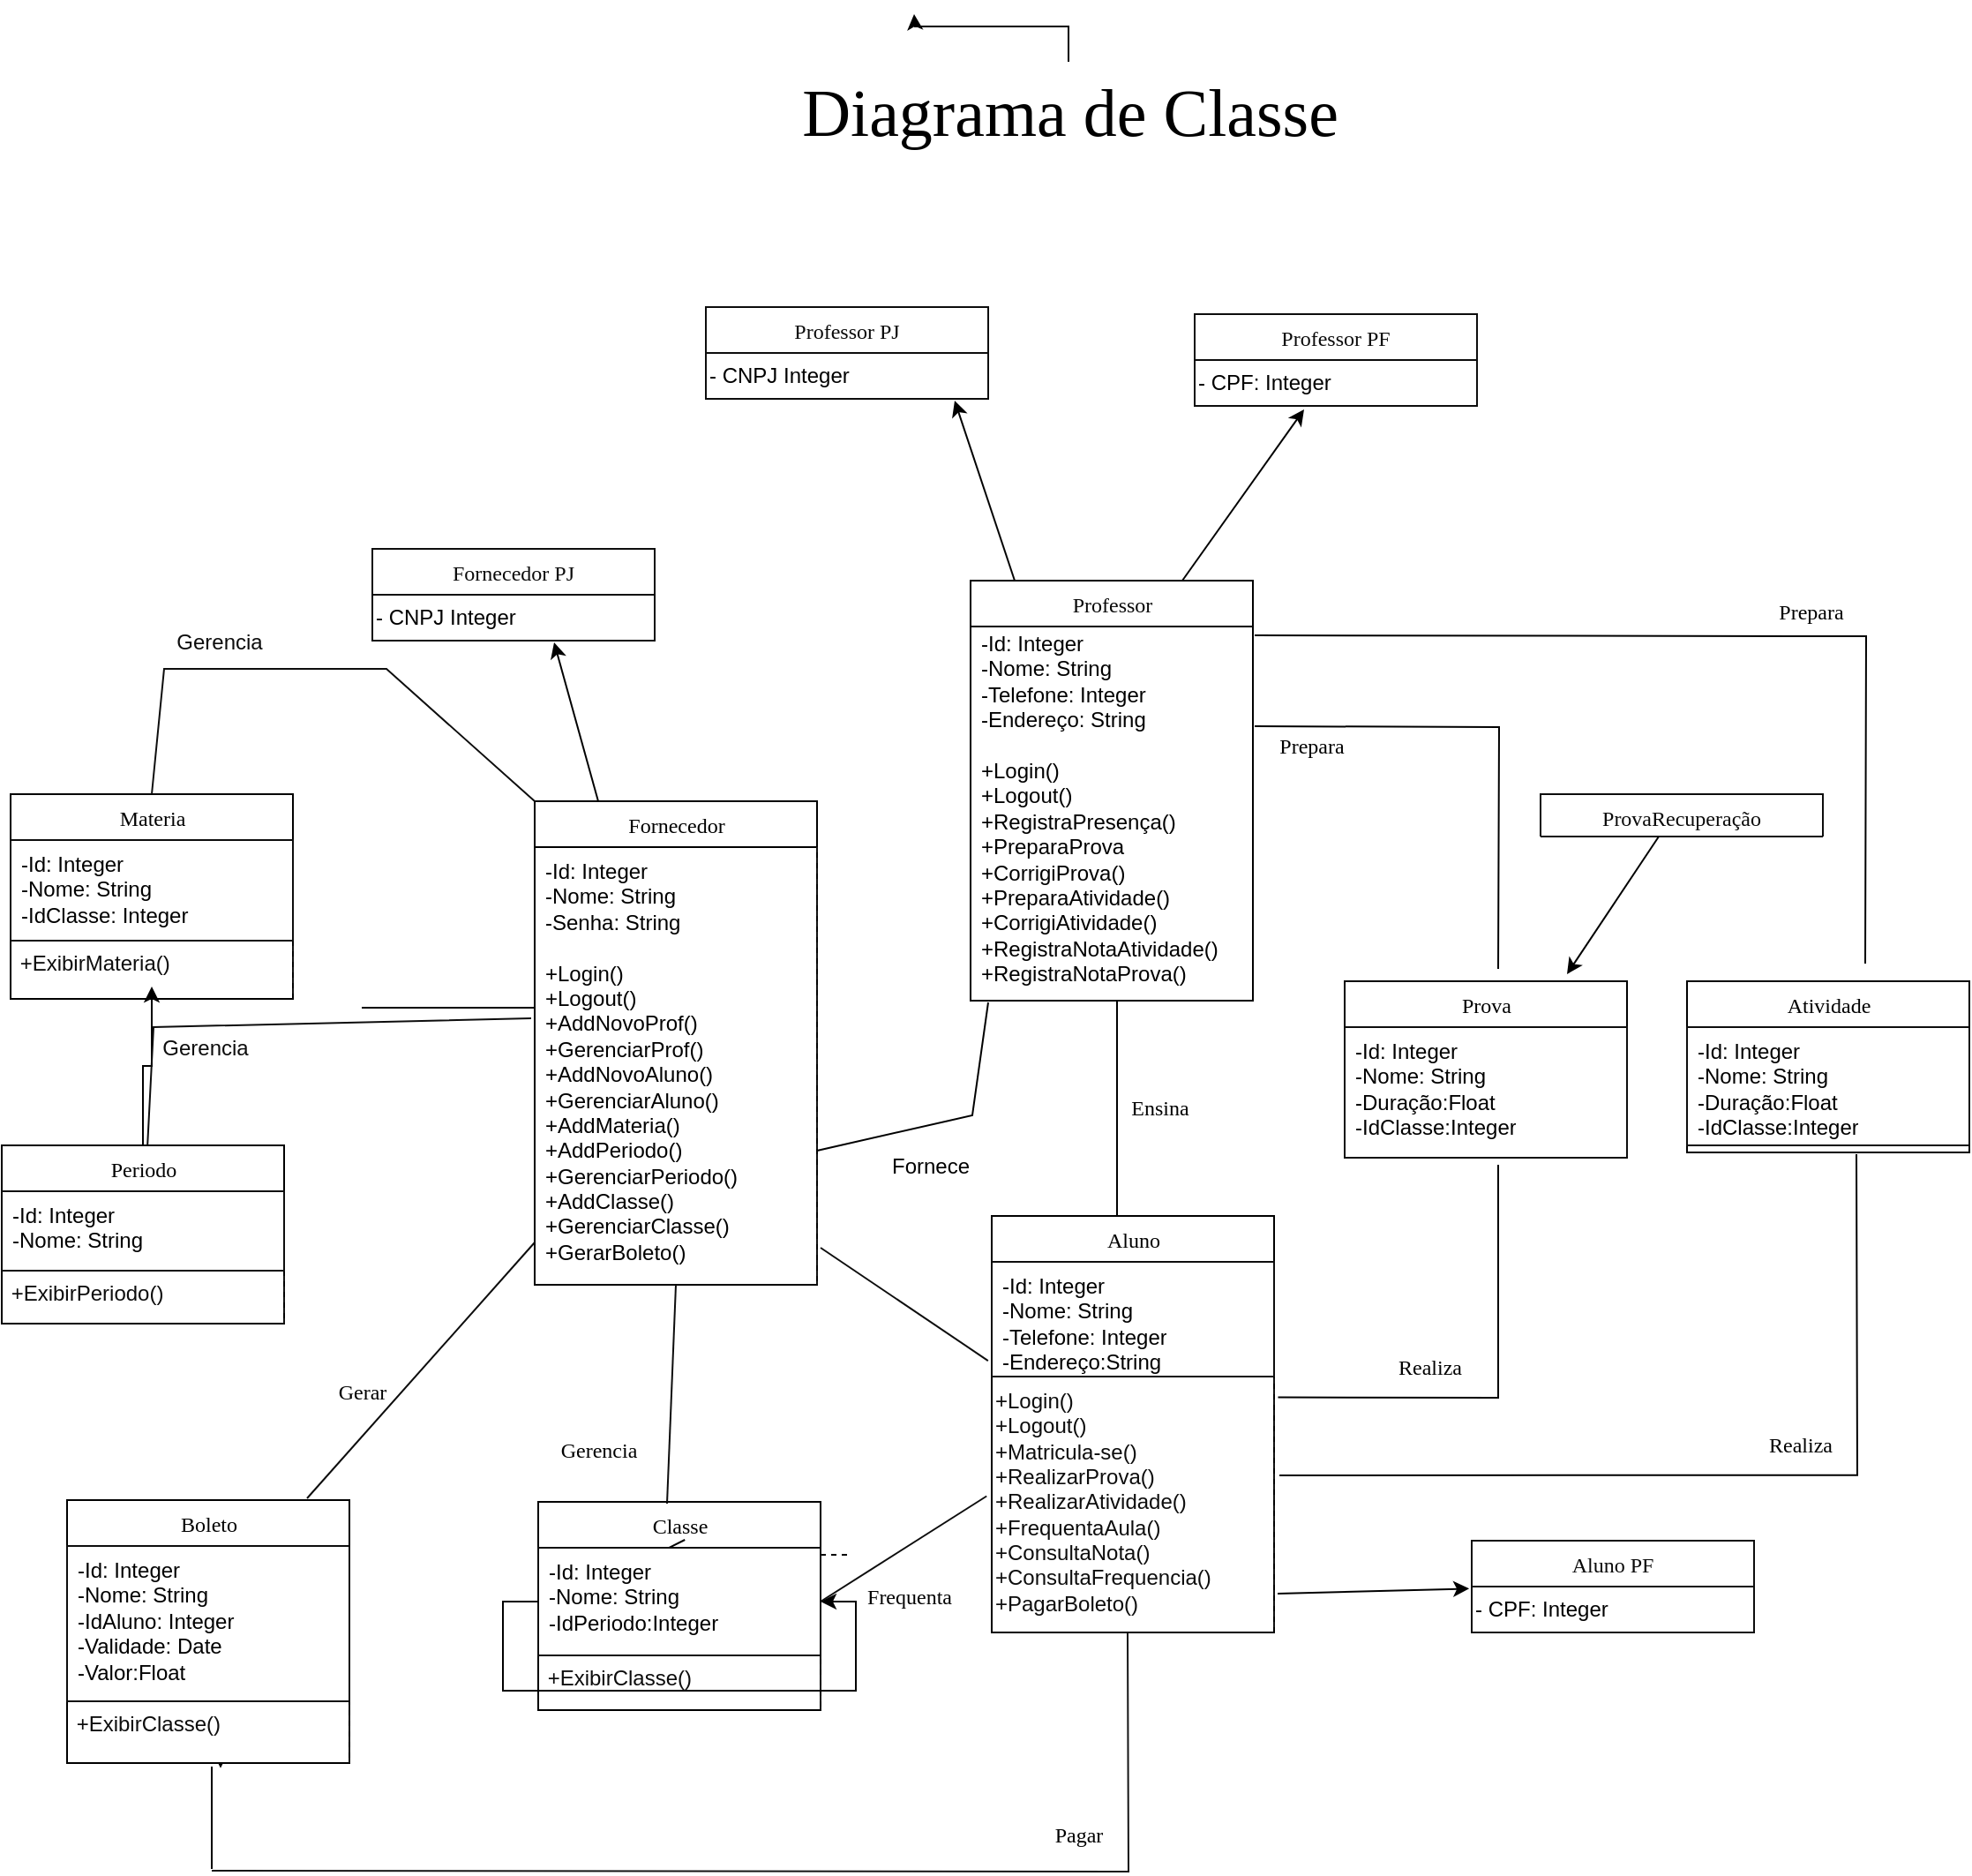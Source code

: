 <mxfile version="21.3.8" type="github">
  <diagram name="Page-1" id="9f46799a-70d6-7492-0946-bef42562c5a5">
    <mxGraphModel dx="2534" dy="1646" grid="0" gridSize="10" guides="1" tooltips="1" connect="1" arrows="1" fold="1" page="1" pageScale="1" pageWidth="1100" pageHeight="850" background="#ffffff" math="0" shadow="0">
      <root>
        <mxCell id="0" />
        <mxCell id="1" parent="0" />
        <mxCell id="78961159f06e98e8-30" value="Professor" style="swimlane;fontStyle=0;align=center;verticalAlign=top;childLayout=stackLayout;horizontal=1;startSize=26;horizontalStack=0;resizeParent=1;resizeLast=0;collapsible=1;marginBottom=0;swimlaneFillColor=#ffffff;rounded=0;shadow=0;comic=0;labelBackgroundColor=none;strokeWidth=1;fillColor=none;fontFamily=Verdana;fontSize=12;strokeColor=#000000;movable=1;resizable=1;rotatable=1;deletable=1;editable=1;locked=0;connectable=1;fontColor=#080808;html=1;spacingTop=0;flipH=1;flipV=0;container=1;" parent="1" vertex="1">
          <mxGeometry x="430" y="80" width="160" height="238" as="geometry" />
        </mxCell>
        <mxCell id="78961159f06e98e8-129" style="edgeStyle=elbowEdgeStyle;html=1;labelBackgroundColor=none;startFill=0;startSize=8;endArrow=open;endFill=0;endSize=16;fontFamily=Verdana;fontSize=12;elbow=vertical;dashed=1;" parent="1" edge="1">
          <mxGeometry relative="1" as="geometry">
            <mxPoint x="360" y="632" as="sourcePoint" />
            <mxPoint x="250" y="632" as="targetPoint" />
          </mxGeometry>
        </mxCell>
        <mxCell id="78961159f06e98e8-130" style="edgeStyle=elbowEdgeStyle;html=1;labelBackgroundColor=none;startFill=0;startSize=8;endArrow=diamondThin;endFill=0;endSize=16;fontFamily=Verdana;fontSize=12;elbow=vertical;" parent="1" edge="1">
          <mxGeometry relative="1" as="geometry">
            <mxPoint x="550" y="617" as="sourcePoint" />
            <mxPoint x="520" y="617" as="targetPoint" />
          </mxGeometry>
        </mxCell>
        <mxCell id="78961159f06e98e8-19" value="" style="line;html=1;strokeWidth=1;fillColor=none;align=left;verticalAlign=middle;spacingTop=-1;spacingLeft=3;spacingRight=3;rotatable=0;labelPosition=right;points=[];portConstraint=eastwest;" parent="1" vertex="1">
          <mxGeometry x="85" y="318" width="160" height="8" as="geometry" />
        </mxCell>
        <mxCell id="i15EN86YlzW4GTnRnOII-8" value="&lt;span style=&quot;font-weight: normal;&quot;&gt;Fornecedor&lt;/span&gt;" style="swimlane;fontStyle=1;align=center;verticalAlign=top;childLayout=stackLayout;horizontal=1;startSize=26;horizontalStack=0;resizeParent=1;resizeLast=0;collapsible=1;marginBottom=0;swimlaneFillColor=#ffffff;rounded=0;shadow=0;comic=0;labelBackgroundColor=none;strokeWidth=1;fillColor=none;fontFamily=Verdana;fontSize=12;strokeColor=#000000;swimlaneLine=1;fontColor=#000000;html=1;container=0;movable=1;resizable=1;rotatable=1;deletable=1;editable=1;locked=0;connectable=1;swimlaneHead=1;separatorColor=#121212;allowArrows=1;backgroundOutline=0;" vertex="1" parent="1">
          <mxGeometry x="183" y="205" width="160" height="274" as="geometry">
            <mxRectangle x="190" y="212" width="111" height="26" as="alternateBounds" />
          </mxGeometry>
        </mxCell>
        <mxCell id="i15EN86YlzW4GTnRnOII-9" value="&lt;font color=&quot;#000000&quot;&gt;-Id: Integer&lt;br&gt;-Nome: String&lt;br&gt;-Senha: String&lt;br&gt;&lt;br&gt;+Login()&lt;br&gt;+Logout()&lt;br&gt;+AddNovoProf()&lt;br&gt;+GerenciarProf()&lt;br&gt;+AddNovoAluno()&lt;br&gt;+GerenciarAluno()&lt;br&gt;+AddMateria()&lt;br&gt;+AddPeriodo()&lt;br&gt;+GerenciarPeriodo()&lt;br&gt;+AddClasse()&lt;br&gt;+GerenciarClasse()&lt;br&gt;+GerarBoleto()&lt;br&gt;&lt;/font&gt;" style="text;html=1;strokeColor=none;fillColor=none;align=left;verticalAlign=top;spacingLeft=4;spacingRight=4;whiteSpace=wrap;overflow=hidden;rotatable=0;points=[[0,0.5],[1,0.5]];portConstraint=eastwest;movable=0;resizable=0;deletable=0;editable=0;locked=1;connectable=0;" vertex="1" parent="i15EN86YlzW4GTnRnOII-8">
          <mxGeometry y="26" width="160" height="239" as="geometry" />
        </mxCell>
        <mxCell id="78961159f06e98e8-31" value="&lt;font color=&quot;#000000&quot;&gt;-Id: Integer&lt;br&gt;-Nome: String&lt;br&gt;-Telefone: Integer&lt;br&gt;-Endereço: String&lt;br&gt;&amp;nbsp;&lt;br&gt;+Login()&lt;br&gt;+Logout()&lt;br&gt;+RegistraPresença()&lt;br&gt;+PreparaProva&lt;br&gt;+CorrigiProva()&lt;br&gt;+PreparaAtividade()&lt;br&gt;+CorrigiAtividade()&lt;br&gt;+RegistraNotaAtividade()&lt;br&gt;+RegistraNotaProva()&lt;br&gt;&lt;/font&gt;" style="text;html=1;strokeColor=none;fillColor=none;align=left;verticalAlign=top;spacingLeft=4;spacingRight=4;whiteSpace=wrap;overflow=hidden;rotatable=0;points=[[0,0.5],[1,0.5]];portConstraint=eastwest;shadow=0;rounded=0;glass=0;container=0;movable=0;resizable=0;deletable=0;editable=0;locked=1;connectable=0;" parent="1" vertex="1" collapsed="1">
          <mxGeometry x="430" y="102" width="161" height="206" as="geometry">
            <mxRectangle x="430" y="106" width="160" height="26" as="alternateBounds" />
          </mxGeometry>
        </mxCell>
        <mxCell id="i15EN86YlzW4GTnRnOII-83" value="&lt;font face=&quot;Verdana&quot; style=&quot;font-weight: normal;&quot; color=&quot;#0a0a0a&quot;&gt;Professor PJ&lt;/font&gt;" style="swimlane;fontStyle=1;align=center;verticalAlign=top;childLayout=stackLayout;horizontal=1;startSize=26;horizontalStack=0;resizeParent=1;resizeParentMax=0;resizeLast=0;collapsible=1;marginBottom=0;whiteSpace=wrap;html=1;fontFamily=Helvetica;fontSize=12;fontColor=default;fillColor=none;gradientColor=none;strokeColor=#0D0D0D;swimlaneLine=1;container=0;movable=1;resizable=1;rotatable=1;deletable=1;editable=1;locked=0;connectable=1;" vertex="1" parent="1">
          <mxGeometry x="280" y="-75" width="160" height="52" as="geometry">
            <mxRectangle x="676" y="-161" width="110" height="26" as="alternateBounds" />
          </mxGeometry>
        </mxCell>
        <mxCell id="i15EN86YlzW4GTnRnOII-84" value="&lt;font color=&quot;#000000&quot;&gt;- CNPJ Integer&lt;/font&gt;" style="text;html=1;align=left;verticalAlign=middle;resizable=0;points=[];autosize=1;strokeColor=none;fillColor=none;movable=0;rotatable=0;deletable=0;editable=0;locked=1;connectable=0;" vertex="1" parent="i15EN86YlzW4GTnRnOII-83">
          <mxGeometry y="26" width="160" height="26" as="geometry" />
        </mxCell>
        <mxCell id="i15EN86YlzW4GTnRnOII-89" value="" style="endArrow=classic;html=1;rounded=0;strokeColor=#000000;movable=0;resizable=0;rotatable=0;deletable=0;editable=0;locked=1;connectable=0;" edge="1" parent="1">
          <mxGeometry width="50" height="50" relative="1" as="geometry">
            <mxPoint x="219" y="205" as="sourcePoint" />
            <mxPoint x="194" y="115" as="targetPoint" />
          </mxGeometry>
        </mxCell>
        <mxCell id="i15EN86YlzW4GTnRnOII-90" value="&lt;font face=&quot;Verdana&quot; color=&quot;#0a0a0a&quot;&gt;&lt;span style=&quot;font-weight: 400;&quot;&gt;Fornecedor PJ&lt;/span&gt;&lt;/font&gt;" style="swimlane;fontStyle=1;align=center;verticalAlign=top;childLayout=stackLayout;horizontal=1;startSize=26;horizontalStack=0;resizeParent=1;resizeParentMax=0;resizeLast=0;collapsible=1;marginBottom=0;whiteSpace=wrap;html=1;fontFamily=Helvetica;fontSize=12;fontColor=default;fillColor=none;gradientColor=none;strokeColor=#0D0D0D;swimlaneLine=1;container=0;movable=0;resizable=0;rotatable=0;deletable=0;editable=0;locked=1;connectable=0;" vertex="1" parent="1">
          <mxGeometry x="91" y="62" width="160" height="52" as="geometry">
            <mxRectangle x="676" y="-161" width="110" height="26" as="alternateBounds" />
          </mxGeometry>
        </mxCell>
        <mxCell id="i15EN86YlzW4GTnRnOII-91" value="&lt;font color=&quot;#000000&quot;&gt;- CNPJ Integer&lt;/font&gt;" style="text;html=1;align=left;verticalAlign=middle;resizable=1;points=[];autosize=1;strokeColor=none;fillColor=none;movable=1;rotatable=1;deletable=1;editable=1;locked=0;connectable=1;" vertex="1" parent="i15EN86YlzW4GTnRnOII-90">
          <mxGeometry y="26" width="160" height="26" as="geometry" />
        </mxCell>
        <mxCell id="i15EN86YlzW4GTnRnOII-92" value="" style="endArrow=classic;html=1;rounded=0;strokeColor=#000000;movable=1;resizable=1;rotatable=1;deletable=1;editable=1;locked=0;connectable=1;" edge="1" parent="1">
          <mxGeometry width="50" height="50" relative="1" as="geometry">
            <mxPoint x="455" y="80" as="sourcePoint" />
            <mxPoint x="421" y="-22" as="targetPoint" />
          </mxGeometry>
        </mxCell>
        <mxCell id="i15EN86YlzW4GTnRnOII-93" value="" style="endArrow=classic;html=1;rounded=0;strokeColor=#000000;exitX=0.75;exitY=0;exitDx=0;exitDy=0;movable=1;resizable=1;rotatable=1;deletable=1;editable=1;locked=0;connectable=1;" edge="1" parent="1" source="78961159f06e98e8-30">
          <mxGeometry width="50" height="50" relative="1" as="geometry">
            <mxPoint x="465" y="90" as="sourcePoint" />
            <mxPoint x="619" y="-17" as="targetPoint" />
            <Array as="points" />
          </mxGeometry>
        </mxCell>
        <mxCell id="i15EN86YlzW4GTnRnOII-94" value="" style="endArrow=none;html=1;rounded=0;strokeColor=#000000;" edge="1" parent="1">
          <mxGeometry width="50" height="50" relative="1" as="geometry">
            <mxPoint x="343" y="403" as="sourcePoint" />
            <mxPoint x="440" y="319" as="targetPoint" />
            <Array as="points">
              <mxPoint x="431" y="383" />
            </Array>
          </mxGeometry>
        </mxCell>
        <mxCell id="i15EN86YlzW4GTnRnOII-95" value="&lt;font color=&quot;#000000&quot;&gt;Fornece&lt;/font&gt;" style="text;html=1;align=center;verticalAlign=middle;resizable=0;points=[];autosize=1;strokeColor=none;fillColor=none;movable=0;rotatable=0;deletable=0;editable=0;locked=1;connectable=0;" vertex="1" parent="1">
          <mxGeometry x="376" y="399" width="62" height="26" as="geometry" />
        </mxCell>
        <mxCell id="i15EN86YlzW4GTnRnOII-111" value="&lt;span style=&quot;font-weight: 400;&quot;&gt;Materia&lt;/span&gt;" style="swimlane;fontStyle=1;align=center;verticalAlign=top;childLayout=stackLayout;horizontal=1;startSize=26;horizontalStack=0;resizeParent=1;resizeLast=0;collapsible=1;marginBottom=0;swimlaneFillColor=#ffffff;rounded=0;shadow=0;comic=0;labelBackgroundColor=none;strokeWidth=1;fillColor=none;fontFamily=Verdana;fontSize=12;strokeColor=#000000;swimlaneLine=1;fontColor=#000000;html=1;container=0;movable=1;resizable=1;rotatable=1;deletable=1;editable=1;locked=0;connectable=1;swimlaneHead=1;separatorColor=#121212;allowArrows=1;backgroundOutline=0;" vertex="1" parent="1">
          <mxGeometry x="-114" y="201" width="160" height="116" as="geometry">
            <mxRectangle x="190" y="212" width="111" height="26" as="alternateBounds" />
          </mxGeometry>
        </mxCell>
        <mxCell id="i15EN86YlzW4GTnRnOII-112" value="&lt;font color=&quot;#000000&quot;&gt;-Id: Integer&lt;br&gt;-Nome: String&lt;br&gt;-IdClasse: Integer&lt;br&gt;&lt;br&gt;&lt;br&gt;&lt;/font&gt;" style="text;html=1;strokeColor=#0D0D0D;fillColor=none;align=left;verticalAlign=top;spacingLeft=4;spacingRight=4;whiteSpace=wrap;overflow=hidden;rotatable=1;points=[[0,0.5],[1,0.5]];portConstraint=eastwest;movable=1;resizable=1;deletable=1;editable=1;locked=0;connectable=1;" vertex="1" parent="i15EN86YlzW4GTnRnOII-111">
          <mxGeometry y="26" width="160" height="57" as="geometry" />
        </mxCell>
        <mxCell id="i15EN86YlzW4GTnRnOII-113" value="&lt;font color=&quot;#0d0d0d&quot;&gt;&amp;nbsp;+ExibirMateria()&lt;/font&gt;" style="text;html=1;align=left;verticalAlign=middle;resizable=0;points=[];autosize=1;strokeColor=none;fillColor=none;" vertex="1" parent="i15EN86YlzW4GTnRnOII-111">
          <mxGeometry y="83" width="160" height="26" as="geometry" />
        </mxCell>
        <mxCell id="i15EN86YlzW4GTnRnOII-114" value="" style="endArrow=none;html=1;rounded=0;strokeColor=#0D0D0D;movable=0;resizable=0;rotatable=0;deletable=0;editable=0;locked=1;connectable=0;" edge="1" parent="1">
          <mxGeometry width="50" height="50" relative="1" as="geometry">
            <mxPoint x="-34" y="201" as="sourcePoint" />
            <mxPoint x="183" y="205" as="targetPoint" />
            <Array as="points">
              <mxPoint x="-27" y="130" />
              <mxPoint x="99" y="130" />
            </Array>
          </mxGeometry>
        </mxCell>
        <mxCell id="i15EN86YlzW4GTnRnOII-116" value="&lt;font color=&quot;#0d0d0d&quot;&gt;Gerencia&lt;br&gt;&lt;/font&gt;" style="text;html=1;align=center;verticalAlign=middle;resizable=0;points=[];autosize=1;strokeColor=none;fillColor=none;" vertex="1" parent="1">
          <mxGeometry x="-30" y="102" width="67" height="26" as="geometry" />
        </mxCell>
        <mxCell id="i15EN86YlzW4GTnRnOII-124" value="" style="edgeStyle=orthogonalEdgeStyle;rounded=0;orthogonalLoop=1;jettySize=auto;html=1;" edge="1" parent="1" source="i15EN86YlzW4GTnRnOII-117" target="i15EN86YlzW4GTnRnOII-113">
          <mxGeometry relative="1" as="geometry" />
        </mxCell>
        <mxCell id="i15EN86YlzW4GTnRnOII-117" value="&lt;span style=&quot;font-weight: 400;&quot;&gt;Periodo&lt;/span&gt;" style="swimlane;fontStyle=1;align=center;verticalAlign=top;childLayout=stackLayout;horizontal=1;startSize=26;horizontalStack=0;resizeParent=1;resizeLast=0;collapsible=1;marginBottom=0;swimlaneFillColor=#ffffff;rounded=0;shadow=0;comic=0;labelBackgroundColor=none;strokeWidth=1;fillColor=none;fontFamily=Verdana;fontSize=12;strokeColor=#000000;swimlaneLine=1;fontColor=#000000;html=1;container=0;movable=1;resizable=1;rotatable=1;deletable=1;editable=1;locked=0;connectable=1;swimlaneHead=1;separatorColor=#121212;allowArrows=1;backgroundOutline=0;" vertex="1" parent="1">
          <mxGeometry x="-119" y="400" width="160" height="101" as="geometry">
            <mxRectangle x="190" y="212" width="111" height="26" as="alternateBounds" />
          </mxGeometry>
        </mxCell>
        <mxCell id="i15EN86YlzW4GTnRnOII-118" value="&lt;font color=&quot;#000000&quot;&gt;-Id: Integer&lt;br&gt;-Nome: String&lt;br&gt;&lt;/font&gt;" style="text;html=1;strokeColor=#0D0D0D;fillColor=none;align=left;verticalAlign=top;spacingLeft=4;spacingRight=4;whiteSpace=wrap;overflow=hidden;rotatable=1;points=[[0,0.5],[1,0.5]];portConstraint=eastwest;movable=1;resizable=1;deletable=1;editable=1;locked=0;connectable=1;" vertex="1" parent="i15EN86YlzW4GTnRnOII-117">
          <mxGeometry y="26" width="160" height="45" as="geometry" />
        </mxCell>
        <mxCell id="i15EN86YlzW4GTnRnOII-119" value="&lt;font color=&quot;#0d0d0d&quot;&gt;&amp;nbsp;+ExibirPeriodo()&lt;/font&gt;" style="text;html=1;align=left;verticalAlign=middle;resizable=0;points=[];autosize=1;strokeColor=none;fillColor=none;" vertex="1" parent="i15EN86YlzW4GTnRnOII-117">
          <mxGeometry y="71" width="160" height="26" as="geometry" />
        </mxCell>
        <mxCell id="i15EN86YlzW4GTnRnOII-123" value="" style="endArrow=none;html=1;rounded=0;strokeColor=#0D0D0D;movable=0;resizable=0;rotatable=0;deletable=0;editable=0;locked=1;connectable=0;" edge="1" parent="1" source="i15EN86YlzW4GTnRnOII-117">
          <mxGeometry width="50" height="50" relative="1" as="geometry">
            <mxPoint x="-33" y="394" as="sourcePoint" />
            <mxPoint x="-33" y="333" as="targetPoint" />
            <Array as="points">
              <mxPoint x="-33" y="333" />
              <mxPoint x="181" y="328" />
            </Array>
          </mxGeometry>
        </mxCell>
        <mxCell id="i15EN86YlzW4GTnRnOII-125" value="&lt;font color=&quot;#0d0d0d&quot;&gt;Gerencia&lt;/font&gt;" style="text;html=1;align=center;verticalAlign=middle;resizable=0;points=[];autosize=1;strokeColor=none;fillColor=none;" vertex="1" parent="1">
          <mxGeometry x="-38" y="332" width="67" height="26" as="geometry" />
        </mxCell>
        <mxCell id="i15EN86YlzW4GTnRnOII-130" style="edgeStyle=orthogonalEdgeStyle;rounded=0;orthogonalLoop=1;jettySize=auto;html=1;exitX=0.5;exitY=1;exitDx=0;exitDy=0;fontFamily=Verdana;fontSize=12;fontColor=#000000;startSize=26;" edge="1" parent="1" source="i15EN86YlzW4GTnRnOII-126">
          <mxGeometry relative="1" as="geometry">
            <mxPoint x="5" y="752.833" as="targetPoint" />
          </mxGeometry>
        </mxCell>
        <mxCell id="i15EN86YlzW4GTnRnOII-131" style="edgeStyle=orthogonalEdgeStyle;rounded=0;orthogonalLoop=1;jettySize=auto;html=1;exitX=0.5;exitY=1;exitDx=0;exitDy=0;fontFamily=Verdana;fontSize=12;fontColor=#000000;startSize=26;" edge="1" parent="1" source="i15EN86YlzW4GTnRnOII-126">
          <mxGeometry relative="1" as="geometry">
            <mxPoint x="5" y="712" as="targetPoint" />
          </mxGeometry>
        </mxCell>
        <mxCell id="i15EN86YlzW4GTnRnOII-126" value="&lt;span style=&quot;font-weight: 400;&quot;&gt;Boleto&lt;/span&gt;" style="swimlane;fontStyle=1;align=center;verticalAlign=top;childLayout=stackLayout;horizontal=1;startSize=26;horizontalStack=0;resizeParent=1;resizeLast=0;collapsible=1;marginBottom=0;swimlaneFillColor=#ffffff;rounded=0;shadow=0;comic=0;labelBackgroundColor=none;strokeWidth=1;fillColor=none;fontFamily=Verdana;fontSize=12;strokeColor=#000000;swimlaneLine=1;fontColor=#000000;html=1;container=0;movable=1;resizable=1;rotatable=1;deletable=1;editable=1;locked=0;connectable=1;swimlaneHead=1;separatorColor=#121212;allowArrows=1;backgroundOutline=0;" vertex="1" parent="1">
          <mxGeometry x="-82" y="601" width="160" height="149" as="geometry">
            <mxRectangle x="190" y="212" width="111" height="26" as="alternateBounds" />
          </mxGeometry>
        </mxCell>
        <mxCell id="i15EN86YlzW4GTnRnOII-127" value="&lt;font color=&quot;#000000&quot;&gt;-Id: Integer&lt;br&gt;-Nome: String&lt;br&gt;-IdAluno: Integer&lt;br&gt;-Validade: Date&lt;br&gt;-Valor:Float&lt;br&gt;&lt;/font&gt;" style="text;html=1;strokeColor=#0D0D0D;fillColor=none;align=left;verticalAlign=top;spacingLeft=4;spacingRight=4;whiteSpace=wrap;overflow=hidden;rotatable=1;points=[[0,0.5],[1,0.5]];portConstraint=eastwest;movable=1;resizable=1;deletable=1;editable=1;locked=0;connectable=1;" vertex="1" parent="i15EN86YlzW4GTnRnOII-126">
          <mxGeometry y="26" width="160" height="88" as="geometry" />
        </mxCell>
        <mxCell id="i15EN86YlzW4GTnRnOII-128" value="&lt;font color=&quot;#0d0d0d&quot;&gt;&amp;nbsp;+ExibirClasse()&lt;/font&gt;" style="text;html=1;align=left;verticalAlign=middle;resizable=0;points=[];autosize=1;strokeColor=none;fillColor=none;" vertex="1" parent="i15EN86YlzW4GTnRnOII-126">
          <mxGeometry y="114" width="160" height="26" as="geometry" />
        </mxCell>
        <mxCell id="i15EN86YlzW4GTnRnOII-133" value="" style="endArrow=none;html=1;rounded=0;fontFamily=Verdana;fontSize=12;fontColor=#000000;startSize=26;strokeColor=#0D0D0D;" edge="1" parent="1">
          <mxGeometry width="50" height="50" relative="1" as="geometry">
            <mxPoint x="54" y="600" as="sourcePoint" />
            <mxPoint x="183" y="455" as="targetPoint" />
          </mxGeometry>
        </mxCell>
        <mxCell id="i15EN86YlzW4GTnRnOII-134" value="Gerar" style="text;html=1;align=center;verticalAlign=middle;resizable=0;points=[];autosize=1;strokeColor=none;fillColor=none;fontSize=12;fontFamily=Verdana;fontColor=#000000;" vertex="1" parent="1">
          <mxGeometry x="59" y="527" width="52" height="26" as="geometry" />
        </mxCell>
        <mxCell id="i15EN86YlzW4GTnRnOII-135" value="&lt;span style=&quot;font-weight: 400;&quot;&gt;Classe&lt;/span&gt;" style="swimlane;fontStyle=1;align=center;verticalAlign=top;childLayout=stackLayout;horizontal=1;startSize=26;horizontalStack=0;resizeParent=1;resizeLast=0;collapsible=1;marginBottom=0;swimlaneFillColor=#ffffff;rounded=0;shadow=0;comic=0;labelBackgroundColor=none;strokeWidth=1;fillColor=none;fontFamily=Verdana;fontSize=12;strokeColor=#000000;swimlaneLine=1;fontColor=#000000;html=1;container=0;movable=1;resizable=1;rotatable=1;deletable=1;editable=1;locked=0;connectable=1;swimlaneHead=1;separatorColor=#121212;allowArrows=1;backgroundOutline=0;" vertex="1" parent="1">
          <mxGeometry x="185" y="602" width="160" height="118" as="geometry">
            <mxRectangle x="190" y="212" width="111" height="26" as="alternateBounds" />
          </mxGeometry>
        </mxCell>
        <mxCell id="i15EN86YlzW4GTnRnOII-136" value="&lt;font color=&quot;#000000&quot;&gt;-Id: Integer&lt;br&gt;-Nome: String&lt;br&gt;-IdPeriodo:Integer&lt;br&gt;&lt;/font&gt;" style="text;html=1;strokeColor=#0D0D0D;fillColor=none;align=left;verticalAlign=top;spacingLeft=4;spacingRight=4;whiteSpace=wrap;overflow=hidden;rotatable=1;points=[[0,0.5],[1,0.5]];portConstraint=eastwest;movable=1;resizable=1;deletable=1;editable=1;locked=0;connectable=1;" vertex="1" parent="i15EN86YlzW4GTnRnOII-135">
          <mxGeometry y="26" width="160" height="61" as="geometry" />
        </mxCell>
        <mxCell id="i15EN86YlzW4GTnRnOII-137" value="&lt;font color=&quot;#0d0d0d&quot;&gt;&amp;nbsp;+ExibirClasse()&lt;/font&gt;" style="text;html=1;align=left;verticalAlign=middle;resizable=0;points=[];autosize=1;strokeColor=none;fillColor=none;" vertex="1" parent="i15EN86YlzW4GTnRnOII-135">
          <mxGeometry y="87" width="160" height="26" as="geometry" />
        </mxCell>
        <mxCell id="i15EN86YlzW4GTnRnOII-145" style="edgeStyle=orthogonalEdgeStyle;rounded=0;orthogonalLoop=1;jettySize=auto;html=1;entryX=1;entryY=0.5;entryDx=0;entryDy=0;fontFamily=Verdana;fontSize=12;fontColor=#000000;startSize=26;" edge="1" parent="i15EN86YlzW4GTnRnOII-135" source="i15EN86YlzW4GTnRnOII-136" target="i15EN86YlzW4GTnRnOII-136">
          <mxGeometry relative="1" as="geometry" />
        </mxCell>
        <mxCell id="i15EN86YlzW4GTnRnOII-138" value="" style="endArrow=none;html=1;rounded=0;fontFamily=Verdana;fontSize=12;fontColor=#000000;startSize=26;strokeColor=#0D0D0D;entryX=0.5;entryY=1;entryDx=0;entryDy=0;" edge="1" parent="1" target="i15EN86YlzW4GTnRnOII-8">
          <mxGeometry width="50" height="50" relative="1" as="geometry">
            <mxPoint x="258" y="603" as="sourcePoint" />
            <mxPoint x="261" y="493" as="targetPoint" />
          </mxGeometry>
        </mxCell>
        <mxCell id="i15EN86YlzW4GTnRnOII-139" value="Gerencia&lt;br&gt;" style="text;html=1;align=center;verticalAlign=middle;resizable=0;points=[];autosize=1;strokeColor=none;fillColor=none;fontSize=12;fontFamily=Verdana;fontColor=#000000;" vertex="1" parent="1">
          <mxGeometry x="183" y="560" width="71" height="26" as="geometry" />
        </mxCell>
        <mxCell id="i15EN86YlzW4GTnRnOII-140" value="&lt;span style=&quot;font-weight: 400;&quot;&gt;Aluno&lt;/span&gt;" style="swimlane;fontStyle=1;align=center;verticalAlign=top;childLayout=stackLayout;horizontal=1;startSize=26;horizontalStack=0;resizeParent=1;resizeLast=0;collapsible=1;marginBottom=0;swimlaneFillColor=#ffffff;rounded=0;shadow=0;comic=0;labelBackgroundColor=none;strokeWidth=1;fillColor=none;fontFamily=Verdana;fontSize=12;strokeColor=#000000;swimlaneLine=1;fontColor=#000000;html=1;container=0;movable=0;resizable=0;rotatable=0;deletable=0;editable=0;locked=1;connectable=0;swimlaneHead=1;separatorColor=#121212;allowArrows=1;backgroundOutline=0;" vertex="1" parent="1">
          <mxGeometry x="442" y="440" width="160" height="236" as="geometry">
            <mxRectangle x="190" y="212" width="111" height="26" as="alternateBounds" />
          </mxGeometry>
        </mxCell>
        <mxCell id="i15EN86YlzW4GTnRnOII-141" value="&lt;font color=&quot;#000000&quot;&gt;-Id: Integer&lt;br&gt;-Nome: String&lt;br&gt;-Telefone: Integer&lt;br&gt;-Endereço:String&lt;br&gt;&lt;/font&gt;" style="text;html=1;strokeColor=#0D0D0D;fillColor=none;align=left;verticalAlign=top;spacingLeft=4;spacingRight=4;whiteSpace=wrap;overflow=hidden;rotatable=1;points=[[0,0.5],[1,0.5]];portConstraint=eastwest;movable=1;resizable=1;deletable=1;editable=1;locked=0;connectable=1;" vertex="1" parent="i15EN86YlzW4GTnRnOII-140">
          <mxGeometry y="26" width="160" height="65" as="geometry" />
        </mxCell>
        <mxCell id="i15EN86YlzW4GTnRnOII-142" value="&lt;font color=&quot;#0d0d0d&quot;&gt;+Login()&lt;br&gt;+Logout()&lt;br&gt;+Matricula-se()&lt;br&gt;+RealizarProva()&lt;br&gt;+RealizarAtividade()&lt;br&gt;+FrequentaAula()&lt;br&gt;+ConsultaNota()&lt;br&gt;+ConsultaFrequencia()&lt;br&gt;+PagarBoleto()&lt;br&gt;&lt;/font&gt;" style="text;html=1;align=left;verticalAlign=middle;resizable=0;points=[];autosize=1;strokeColor=none;fillColor=none;" vertex="1" parent="i15EN86YlzW4GTnRnOII-140">
          <mxGeometry y="91" width="160" height="142" as="geometry" />
        </mxCell>
        <mxCell id="i15EN86YlzW4GTnRnOII-143" value="" style="endArrow=none;html=1;rounded=0;fontFamily=Verdana;fontSize=12;fontColor=#000000;startSize=26;entryX=-0.013;entryY=0.862;entryDx=0;entryDy=0;entryPerimeter=0;strokeColor=#0D0D0D;" edge="1" parent="1" target="i15EN86YlzW4GTnRnOII-141">
          <mxGeometry width="50" height="50" relative="1" as="geometry">
            <mxPoint x="345" y="458" as="sourcePoint" />
            <mxPoint x="395" y="408" as="targetPoint" />
          </mxGeometry>
        </mxCell>
        <mxCell id="i15EN86YlzW4GTnRnOII-144" value="" style="endArrow=none;html=1;rounded=0;fontFamily=Verdana;fontSize=12;fontColor=#000000;startSize=26;entryX=-0.018;entryY=0.477;entryDx=0;entryDy=0;entryPerimeter=0;strokeColor=#0D0D0D;exitX=1;exitY=0.5;exitDx=0;exitDy=0;" edge="1" parent="1" source="i15EN86YlzW4GTnRnOII-136" target="i15EN86YlzW4GTnRnOII-142">
          <mxGeometry width="50" height="50" relative="1" as="geometry">
            <mxPoint x="352" y="662" as="sourcePoint" />
            <mxPoint x="402" y="612" as="targetPoint" />
          </mxGeometry>
        </mxCell>
        <mxCell id="i15EN86YlzW4GTnRnOII-146" value="Frequenta" style="text;html=1;align=center;verticalAlign=middle;resizable=0;points=[];autosize=1;strokeColor=none;fillColor=none;fontSize=12;fontFamily=Verdana;fontColor=#000000;" vertex="1" parent="1">
          <mxGeometry x="355" y="643" width="79" height="26" as="geometry" />
        </mxCell>
        <mxCell id="i15EN86YlzW4GTnRnOII-150" value="" style="endArrow=none;html=1;rounded=0;fontFamily=Verdana;fontSize=12;fontColor=#000000;startSize=26;edgeStyle=orthogonalEdgeStyle;strokeColor=#141414;" edge="1" parent="1">
          <mxGeometry width="50" height="50" relative="1" as="geometry">
            <mxPoint y="811" as="sourcePoint" />
            <mxPoint x="519" y="676" as="targetPoint" />
          </mxGeometry>
        </mxCell>
        <mxCell id="i15EN86YlzW4GTnRnOII-151" value="" style="endArrow=none;html=1;rounded=0;fontFamily=Verdana;fontSize=12;fontColor=#000000;startSize=26;strokeColor=#000000;" edge="1" parent="1">
          <mxGeometry width="50" height="50" relative="1" as="geometry">
            <mxPoint y="810" as="sourcePoint" />
            <mxPoint y="752" as="targetPoint" />
          </mxGeometry>
        </mxCell>
        <mxCell id="i15EN86YlzW4GTnRnOII-152" value="Pagar&lt;br&gt;" style="text;html=1;align=center;verticalAlign=middle;resizable=0;points=[];autosize=1;strokeColor=none;fillColor=none;fontSize=12;fontFamily=Verdana;fontColor=#000000;" vertex="1" parent="1">
          <mxGeometry x="465" y="778" width="52" height="26" as="geometry" />
        </mxCell>
        <mxCell id="i15EN86YlzW4GTnRnOII-155" value="&lt;font style=&quot;font-weight: normal;&quot; face=&quot;Verdana&quot; color=&quot;#0a0a0a&quot;&gt;Aluno PF&lt;/font&gt;" style="swimlane;fontStyle=1;align=center;verticalAlign=top;childLayout=stackLayout;horizontal=1;startSize=26;horizontalStack=0;resizeParent=1;resizeParentMax=0;resizeLast=0;collapsible=1;marginBottom=0;whiteSpace=wrap;html=1;fontFamily=Helvetica;fontSize=12;fontColor=default;fillColor=none;gradientColor=none;strokeColor=#0D0D0D;swimlaneLine=1;container=0;movable=1;resizable=1;rotatable=1;deletable=1;editable=1;locked=0;connectable=1;" vertex="1" parent="1">
          <mxGeometry x="714" y="624" width="160" height="52" as="geometry">
            <mxRectangle x="676" y="-161" width="110" height="26" as="alternateBounds" />
          </mxGeometry>
        </mxCell>
        <mxCell id="i15EN86YlzW4GTnRnOII-156" value="&lt;font color=&quot;#000000&quot;&gt;- CPF: Integer&lt;/font&gt;" style="text;html=1;align=left;verticalAlign=middle;resizable=1;points=[];autosize=1;strokeColor=none;fillColor=none;movable=1;rotatable=1;deletable=1;editable=1;locked=0;connectable=1;" vertex="1" parent="i15EN86YlzW4GTnRnOII-155">
          <mxGeometry y="26" width="160" height="26" as="geometry" />
        </mxCell>
        <mxCell id="i15EN86YlzW4GTnRnOII-157" value="" style="endArrow=classic;html=1;rounded=0;fontFamily=Verdana;fontSize=12;fontColor=#000000;startSize=26;entryX=-0.009;entryY=0.045;entryDx=0;entryDy=0;entryPerimeter=0;strokeColor=#000000;" edge="1" parent="1" target="i15EN86YlzW4GTnRnOII-156">
          <mxGeometry width="50" height="50" relative="1" as="geometry">
            <mxPoint x="604" y="654" as="sourcePoint" />
            <mxPoint x="654" y="604" as="targetPoint" />
          </mxGeometry>
        </mxCell>
        <mxCell id="i15EN86YlzW4GTnRnOII-158" value="" style="endArrow=none;html=1;rounded=0;fontFamily=Verdana;fontSize=12;fontColor=#000000;startSize=26;strokeColor=#000000;" edge="1" parent="1">
          <mxGeometry width="50" height="50" relative="1" as="geometry">
            <mxPoint x="513" y="440" as="sourcePoint" />
            <mxPoint x="513" y="318" as="targetPoint" />
          </mxGeometry>
        </mxCell>
        <mxCell id="i15EN86YlzW4GTnRnOII-159" value="Ensina" style="text;html=1;align=center;verticalAlign=middle;resizable=0;points=[];autosize=1;strokeColor=none;fillColor=none;fontSize=12;fontFamily=Verdana;fontColor=#000000;" vertex="1" parent="1">
          <mxGeometry x="508" y="366" width="58" height="26" as="geometry" />
        </mxCell>
        <mxCell id="i15EN86YlzW4GTnRnOII-160" value="&lt;span style=&quot;font-weight: 400;&quot;&gt;Prova&lt;/span&gt;" style="swimlane;fontStyle=1;align=center;verticalAlign=top;childLayout=stackLayout;horizontal=1;startSize=26;horizontalStack=0;resizeParent=1;resizeLast=0;collapsible=1;marginBottom=0;swimlaneFillColor=#ffffff;rounded=0;shadow=0;comic=0;labelBackgroundColor=none;strokeWidth=1;fillColor=none;fontFamily=Verdana;fontSize=12;strokeColor=#000000;swimlaneLine=1;fontColor=#000000;html=1;container=0;movable=1;resizable=1;rotatable=1;deletable=1;editable=1;locked=0;connectable=1;swimlaneHead=1;separatorColor=#121212;allowArrows=1;backgroundOutline=0;" vertex="1" parent="1">
          <mxGeometry x="642" y="307" width="160" height="100" as="geometry">
            <mxRectangle x="190" y="212" width="111" height="26" as="alternateBounds" />
          </mxGeometry>
        </mxCell>
        <mxCell id="i15EN86YlzW4GTnRnOII-161" value="&lt;font color=&quot;#000000&quot;&gt;-Id: Integer&lt;br&gt;-Nome: String&lt;br&gt;-Duração:Float&lt;br&gt;-IdClasse:Integer&lt;br&gt;&lt;/font&gt;" style="text;html=1;strokeColor=#0D0D0D;fillColor=none;align=left;verticalAlign=top;spacingLeft=4;spacingRight=4;whiteSpace=wrap;overflow=hidden;rotatable=1;points=[[0,0.5],[1,0.5]];portConstraint=eastwest;movable=1;resizable=1;deletable=1;editable=1;locked=0;connectable=1;" vertex="1" parent="i15EN86YlzW4GTnRnOII-160">
          <mxGeometry y="26" width="160" height="74" as="geometry" />
        </mxCell>
        <mxCell id="i15EN86YlzW4GTnRnOII-164" value="&lt;span style=&quot;font-weight: 400;&quot;&gt;Atividade&lt;/span&gt;" style="swimlane;fontStyle=1;align=center;verticalAlign=top;childLayout=stackLayout;horizontal=1;startSize=26;horizontalStack=0;resizeParent=1;resizeLast=0;collapsible=1;marginBottom=0;swimlaneFillColor=#ffffff;rounded=0;shadow=0;comic=0;labelBackgroundColor=none;strokeWidth=1;fillColor=none;fontFamily=Verdana;fontSize=12;strokeColor=#000000;swimlaneLine=1;fontColor=#000000;html=1;container=0;movable=1;resizable=1;rotatable=1;deletable=1;editable=1;locked=0;connectable=1;swimlaneHead=1;separatorColor=#121212;allowArrows=1;backgroundOutline=0;" vertex="1" parent="1">
          <mxGeometry x="836" y="307" width="160" height="97" as="geometry">
            <mxRectangle x="190" y="212" width="111" height="26" as="alternateBounds" />
          </mxGeometry>
        </mxCell>
        <mxCell id="i15EN86YlzW4GTnRnOII-165" value="&lt;font color=&quot;#000000&quot;&gt;-Id: Integer&lt;br&gt;-Nome: String&lt;br&gt;-Duração:Float&lt;br&gt;-IdClasse:Integer&lt;br&gt;&lt;/font&gt;" style="text;html=1;strokeColor=#0D0D0D;fillColor=none;align=left;verticalAlign=top;spacingLeft=4;spacingRight=4;whiteSpace=wrap;overflow=hidden;rotatable=1;points=[[0,0.5],[1,0.5]];portConstraint=eastwest;movable=1;resizable=1;deletable=1;editable=1;locked=0;connectable=1;" vertex="1" parent="i15EN86YlzW4GTnRnOII-164">
          <mxGeometry y="26" width="160" height="67" as="geometry" />
        </mxCell>
        <mxCell id="i15EN86YlzW4GTnRnOII-170" value="Prepara" style="text;html=1;align=center;verticalAlign=middle;resizable=0;points=[];autosize=1;strokeColor=none;fillColor=none;fontSize=12;fontFamily=Verdana;fontColor=#000000;" vertex="1" parent="1">
          <mxGeometry x="591" y="161" width="64" height="26" as="geometry" />
        </mxCell>
        <mxCell id="i15EN86YlzW4GTnRnOII-171" value="" style="endArrow=none;html=1;rounded=0;fontFamily=Verdana;fontSize=12;fontColor=#000000;startSize=26;exitX=1.014;exitY=0.083;exitDx=0;exitDy=0;exitPerimeter=0;strokeColor=#000000;" edge="1" parent="1" source="i15EN86YlzW4GTnRnOII-142">
          <mxGeometry width="50" height="50" relative="1" as="geometry">
            <mxPoint x="729" y="545" as="sourcePoint" />
            <mxPoint x="729" y="411" as="targetPoint" />
            <Array as="points">
              <mxPoint x="729" y="543" />
            </Array>
          </mxGeometry>
        </mxCell>
        <mxCell id="i15EN86YlzW4GTnRnOII-172" value="Realiza" style="text;html=1;align=center;verticalAlign=middle;resizable=0;points=[];autosize=1;strokeColor=none;fillColor=none;fontSize=12;fontFamily=Verdana;fontColor=#000000;" vertex="1" parent="1">
          <mxGeometry x="659" y="513" width="61" height="26" as="geometry" />
        </mxCell>
        <mxCell id="i15EN86YlzW4GTnRnOII-173" value="" style="endArrow=none;html=1;rounded=0;fontFamily=Verdana;fontSize=12;fontColor=#000000;startSize=26;edgeStyle=orthogonalEdgeStyle;exitX=1.019;exitY=0.394;exitDx=0;exitDy=0;exitPerimeter=0;strokeColor=#000000;" edge="1" parent="1" source="i15EN86YlzW4GTnRnOII-142">
          <mxGeometry width="50" height="50" relative="1" as="geometry">
            <mxPoint x="869" y="580" as="sourcePoint" />
            <mxPoint x="932" y="405" as="targetPoint" />
          </mxGeometry>
        </mxCell>
        <mxCell id="i15EN86YlzW4GTnRnOII-174" value="Realiza" style="text;html=1;align=center;verticalAlign=middle;resizable=0;points=[];autosize=1;strokeColor=none;fillColor=none;fontSize=12;fontFamily=Verdana;fontColor=#000000;" vertex="1" parent="1">
          <mxGeometry x="869" y="557" width="61" height="26" as="geometry" />
        </mxCell>
        <mxCell id="i15EN86YlzW4GTnRnOII-176" value="" style="endArrow=none;html=1;rounded=0;fontFamily=Verdana;fontSize=12;fontColor=#000000;startSize=26;edgeStyle=orthogonalEdgeStyle;strokeColor=#000000;" edge="1" parent="1">
          <mxGeometry width="50" height="50" relative="1" as="geometry">
            <mxPoint x="591" y="162.5" as="sourcePoint" />
            <mxPoint x="729" y="300" as="targetPoint" />
          </mxGeometry>
        </mxCell>
        <mxCell id="i15EN86YlzW4GTnRnOII-178" value="" style="endArrow=none;html=1;rounded=0;fontFamily=Verdana;fontSize=12;fontColor=#000000;startSize=26;edgeStyle=orthogonalEdgeStyle;strokeColor=#000000;" edge="1" parent="1">
          <mxGeometry width="50" height="50" relative="1" as="geometry">
            <mxPoint x="591" y="111" as="sourcePoint" />
            <mxPoint x="937" y="297" as="targetPoint" />
          </mxGeometry>
        </mxCell>
        <mxCell id="i15EN86YlzW4GTnRnOII-179" value="Prepara" style="text;html=1;align=center;verticalAlign=middle;resizable=0;points=[];autosize=1;strokeColor=none;fillColor=none;fontSize=12;fontFamily=Verdana;fontColor=#000000;" vertex="1" parent="1">
          <mxGeometry x="874" y="85" width="64" height="26" as="geometry" />
        </mxCell>
        <mxCell id="i15EN86YlzW4GTnRnOII-180" value="&lt;font style=&quot;font-weight: normal;&quot; face=&quot;Verdana&quot; color=&quot;#0a0a0a&quot;&gt;ProvaRecuperação&lt;/font&gt;" style="swimlane;fontStyle=1;align=center;verticalAlign=top;childLayout=stackLayout;horizontal=1;startSize=26;horizontalStack=0;resizeParent=1;resizeParentMax=0;resizeLast=0;collapsible=1;marginBottom=0;whiteSpace=wrap;html=1;fontFamily=Helvetica;fontSize=12;fontColor=default;fillColor=none;gradientColor=none;strokeColor=#0D0D0D;swimlaneLine=1;container=0;movable=1;resizable=1;rotatable=1;deletable=1;editable=1;locked=0;connectable=1;" vertex="1" parent="1">
          <mxGeometry x="753" y="201" width="160" height="24" as="geometry">
            <mxRectangle x="676" y="-161" width="110" height="26" as="alternateBounds" />
          </mxGeometry>
        </mxCell>
        <mxCell id="i15EN86YlzW4GTnRnOII-186" value="" style="endArrow=classic;html=1;rounded=0;fontFamily=Verdana;fontSize=12;fontColor=#000000;startSize=26;strokeColor=#000000;" edge="1" parent="1">
          <mxGeometry width="50" height="50" relative="1" as="geometry">
            <mxPoint x="820" y="225" as="sourcePoint" />
            <mxPoint x="768" y="303" as="targetPoint" />
          </mxGeometry>
        </mxCell>
        <mxCell id="i15EN86YlzW4GTnRnOII-187" value="&lt;font style=&quot;font-weight: normal;&quot; face=&quot;Verdana&quot; color=&quot;#0a0a0a&quot;&gt;Professor PF&lt;/font&gt;" style="swimlane;fontStyle=1;align=center;verticalAlign=top;childLayout=stackLayout;horizontal=1;startSize=26;horizontalStack=0;resizeParent=1;resizeParentMax=0;resizeLast=0;collapsible=1;marginBottom=0;whiteSpace=wrap;html=1;fontFamily=Helvetica;fontSize=12;fontColor=default;fillColor=none;gradientColor=none;strokeColor=#0D0D0D;swimlaneLine=1;container=0;movable=1;resizable=1;rotatable=1;deletable=1;editable=1;locked=0;connectable=1;" vertex="1" parent="1">
          <mxGeometry x="557" y="-71" width="160" height="52" as="geometry">
            <mxRectangle x="676" y="-161" width="110" height="26" as="alternateBounds" />
          </mxGeometry>
        </mxCell>
        <mxCell id="i15EN86YlzW4GTnRnOII-188" value="&lt;font color=&quot;#000000&quot;&gt;- CPF: Integer&lt;/font&gt;" style="text;html=1;align=left;verticalAlign=middle;resizable=1;points=[];autosize=1;strokeColor=none;fillColor=none;movable=1;rotatable=1;deletable=1;editable=1;locked=0;connectable=1;" vertex="1" parent="i15EN86YlzW4GTnRnOII-187">
          <mxGeometry y="26" width="160" height="26" as="geometry" />
        </mxCell>
        <mxCell id="i15EN86YlzW4GTnRnOII-190" style="edgeStyle=orthogonalEdgeStyle;rounded=0;orthogonalLoop=1;jettySize=auto;html=1;fontFamily=Verdana;fontSize=12;fontColor=#000000;startSize=26;" edge="1" parent="1" source="i15EN86YlzW4GTnRnOII-189">
          <mxGeometry relative="1" as="geometry">
            <mxPoint x="398" y="-241" as="targetPoint" />
          </mxGeometry>
        </mxCell>
        <mxCell id="i15EN86YlzW4GTnRnOII-189" value="&lt;font style=&quot;font-size: 38px;&quot;&gt;Diagrama de Classe&lt;/font&gt;" style="text;html=1;align=center;verticalAlign=middle;resizable=0;points=[];autosize=1;strokeColor=none;fillColor=none;fontSize=12;fontFamily=Verdana;fontColor=#000000;" vertex="1" parent="1">
          <mxGeometry x="287" y="-214" width="397" height="58" as="geometry" />
        </mxCell>
      </root>
    </mxGraphModel>
  </diagram>
</mxfile>
